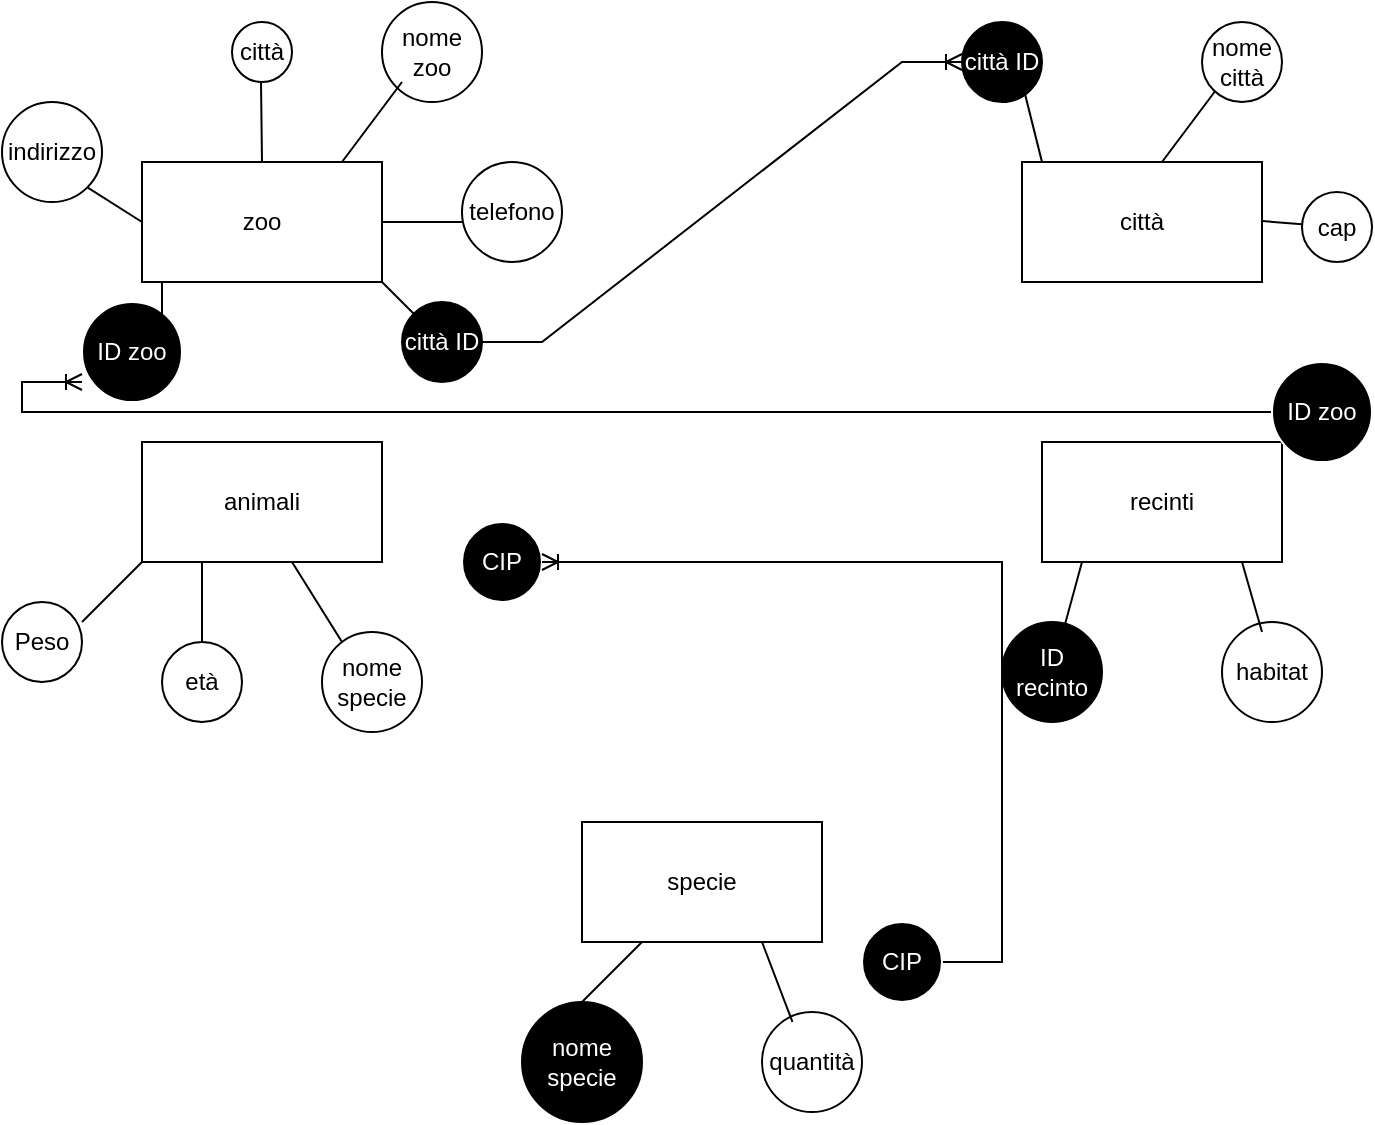<mxfile version="26.0.10">
  <diagram name="Pagina-1" id="nMrAECCRZ3d2LJXetnSB">
    <mxGraphModel dx="1050" dy="522" grid="1" gridSize="10" guides="1" tooltips="1" connect="1" arrows="1" fold="1" page="1" pageScale="1" pageWidth="827" pageHeight="1169" math="0" shadow="0">
      <root>
        <mxCell id="0" />
        <mxCell id="1" parent="0" />
        <mxCell id="T3vgEpitt8L0T4bgZCj0-2" value="animali" style="rounded=0;whiteSpace=wrap;html=1;" parent="1" vertex="1">
          <mxGeometry x="110" y="300" width="120" height="60" as="geometry" />
        </mxCell>
        <mxCell id="-qpbbmVerDE77cKcTuug-1" value="zoo" style="rounded=0;whiteSpace=wrap;html=1;" parent="1" vertex="1">
          <mxGeometry x="110" y="160" width="120" height="60" as="geometry" />
        </mxCell>
        <mxCell id="-qpbbmVerDE77cKcTuug-2" value="città" style="rounded=0;whiteSpace=wrap;html=1;" parent="1" vertex="1">
          <mxGeometry x="550" y="160" width="120" height="60" as="geometry" />
        </mxCell>
        <mxCell id="-qpbbmVerDE77cKcTuug-3" value="recinti" style="rounded=0;whiteSpace=wrap;html=1;" parent="1" vertex="1">
          <mxGeometry x="560" y="300" width="120" height="60" as="geometry" />
        </mxCell>
        <mxCell id="gvynnmQic_VpE7lyhC72-3" value="" style="endArrow=none;html=1;rounded=0;" edge="1" parent="1">
          <mxGeometry width="50" height="50" relative="1" as="geometry">
            <mxPoint x="620" y="160" as="sourcePoint" />
            <mxPoint x="650" y="120" as="targetPoint" />
          </mxGeometry>
        </mxCell>
        <mxCell id="gvynnmQic_VpE7lyhC72-4" value="nome città" style="ellipse;whiteSpace=wrap;html=1;aspect=fixed;" vertex="1" parent="1">
          <mxGeometry x="640" y="90" width="40" height="40" as="geometry" />
        </mxCell>
        <mxCell id="gvynnmQic_VpE7lyhC72-5" value="&lt;font style=&quot;color: rgb(255, 255, 255);&quot;&gt;città ID&lt;/font&gt;" style="ellipse;whiteSpace=wrap;html=1;aspect=fixed;fillColor=#000000;" vertex="1" parent="1">
          <mxGeometry x="520" y="90" width="40" height="40" as="geometry" />
        </mxCell>
        <mxCell id="gvynnmQic_VpE7lyhC72-6" value="" style="endArrow=none;html=1;rounded=0;" edge="1" parent="1">
          <mxGeometry width="50" height="50" relative="1" as="geometry">
            <mxPoint x="560" y="160" as="sourcePoint" />
            <mxPoint x="550" y="120" as="targetPoint" />
          </mxGeometry>
        </mxCell>
        <mxCell id="gvynnmQic_VpE7lyhC72-7" value="" style="endArrow=none;html=1;rounded=0;" edge="1" parent="1" target="gvynnmQic_VpE7lyhC72-11">
          <mxGeometry width="50" height="50" relative="1" as="geometry">
            <mxPoint x="670" y="189.5" as="sourcePoint" />
            <mxPoint x="720" y="190" as="targetPoint" />
          </mxGeometry>
        </mxCell>
        <mxCell id="gvynnmQic_VpE7lyhC72-11" value="cap" style="ellipse;whiteSpace=wrap;html=1;aspect=fixed;" vertex="1" parent="1">
          <mxGeometry x="690" y="175" width="35" height="35" as="geometry" />
        </mxCell>
        <mxCell id="gvynnmQic_VpE7lyhC72-12" value="&lt;font style=&quot;color: rgb(255, 255, 255);&quot;&gt;ID zoo&lt;/font&gt;" style="ellipse;whiteSpace=wrap;html=1;aspect=fixed;fillColor=light-dark(#000000, #121212);strokeColor=#FFFFFF;" vertex="1" parent="1">
          <mxGeometry x="80" y="230" width="50" height="50" as="geometry" />
        </mxCell>
        <mxCell id="gvynnmQic_VpE7lyhC72-13" value="" style="endArrow=none;html=1;rounded=0;" edge="1" parent="1">
          <mxGeometry width="50" height="50" relative="1" as="geometry">
            <mxPoint x="120" y="240" as="sourcePoint" />
            <mxPoint x="120" y="220" as="targetPoint" />
          </mxGeometry>
        </mxCell>
        <mxCell id="gvynnmQic_VpE7lyhC72-14" value="indirizzo" style="ellipse;whiteSpace=wrap;html=1;aspect=fixed;" vertex="1" parent="1">
          <mxGeometry x="40" y="130" width="50" height="50" as="geometry" />
        </mxCell>
        <mxCell id="gvynnmQic_VpE7lyhC72-15" value="nome zoo" style="ellipse;whiteSpace=wrap;html=1;aspect=fixed;" vertex="1" parent="1">
          <mxGeometry x="230" y="80" width="50" height="50" as="geometry" />
        </mxCell>
        <mxCell id="gvynnmQic_VpE7lyhC72-16" value="" style="endArrow=none;html=1;rounded=0;entryX=0;entryY=0.5;entryDx=0;entryDy=0;exitX=1;exitY=1;exitDx=0;exitDy=0;" edge="1" parent="1" source="gvynnmQic_VpE7lyhC72-14" target="-qpbbmVerDE77cKcTuug-1">
          <mxGeometry width="50" height="50" relative="1" as="geometry">
            <mxPoint x="70" y="200" as="sourcePoint" />
            <mxPoint x="110" y="180" as="targetPoint" />
          </mxGeometry>
        </mxCell>
        <mxCell id="gvynnmQic_VpE7lyhC72-17" value="" style="endArrow=none;html=1;rounded=0;" edge="1" parent="1">
          <mxGeometry width="50" height="50" relative="1" as="geometry">
            <mxPoint x="210" y="160" as="sourcePoint" />
            <mxPoint x="240" y="120" as="targetPoint" />
          </mxGeometry>
        </mxCell>
        <mxCell id="gvynnmQic_VpE7lyhC72-18" value="telefono" style="ellipse;whiteSpace=wrap;html=1;aspect=fixed;" vertex="1" parent="1">
          <mxGeometry x="270" y="160" width="50" height="50" as="geometry" />
        </mxCell>
        <mxCell id="gvynnmQic_VpE7lyhC72-19" value="" style="endArrow=none;html=1;rounded=0;exitX=1;exitY=0.5;exitDx=0;exitDy=0;" edge="1" parent="1" source="-qpbbmVerDE77cKcTuug-1">
          <mxGeometry width="50" height="50" relative="1" as="geometry">
            <mxPoint x="230" y="200" as="sourcePoint" />
            <mxPoint x="270" y="190" as="targetPoint" />
          </mxGeometry>
        </mxCell>
        <mxCell id="gvynnmQic_VpE7lyhC72-20" value="città" style="ellipse;whiteSpace=wrap;html=1;aspect=fixed;" vertex="1" parent="1">
          <mxGeometry x="155" y="90" width="30" height="30" as="geometry" />
        </mxCell>
        <mxCell id="gvynnmQic_VpE7lyhC72-21" value="" style="endArrow=none;html=1;rounded=0;exitX=0.5;exitY=0;exitDx=0;exitDy=0;" edge="1" parent="1" source="-qpbbmVerDE77cKcTuug-1">
          <mxGeometry width="50" height="50" relative="1" as="geometry">
            <mxPoint x="169.5" y="140" as="sourcePoint" />
            <mxPoint x="169.5" y="120" as="targetPoint" />
          </mxGeometry>
        </mxCell>
        <mxCell id="gvynnmQic_VpE7lyhC72-23" value="nome specie" style="ellipse;whiteSpace=wrap;html=1;aspect=fixed;" vertex="1" parent="1">
          <mxGeometry x="200" y="395" width="50" height="50" as="geometry" />
        </mxCell>
        <mxCell id="gvynnmQic_VpE7lyhC72-24" value="Peso" style="ellipse;whiteSpace=wrap;html=1;aspect=fixed;" vertex="1" parent="1">
          <mxGeometry x="40" y="380" width="40" height="40" as="geometry" />
        </mxCell>
        <mxCell id="gvynnmQic_VpE7lyhC72-25" value="&lt;font style=&quot;color: rgb(255, 255, 255);&quot;&gt;CIP&lt;/font&gt;" style="ellipse;whiteSpace=wrap;html=1;aspect=fixed;fillColor=#000000;strokeColor=#FFFFFF;" vertex="1" parent="1">
          <mxGeometry x="270" y="340" width="40" height="40" as="geometry" />
        </mxCell>
        <mxCell id="gvynnmQic_VpE7lyhC72-26" value="" style="endArrow=none;html=1;rounded=0;" edge="1" parent="1">
          <mxGeometry width="50" height="50" relative="1" as="geometry">
            <mxPoint x="80" y="390" as="sourcePoint" />
            <mxPoint x="110" y="360" as="targetPoint" />
          </mxGeometry>
        </mxCell>
        <mxCell id="gvynnmQic_VpE7lyhC72-28" value="età" style="ellipse;whiteSpace=wrap;html=1;aspect=fixed;" vertex="1" parent="1">
          <mxGeometry x="120" y="400" width="40" height="40" as="geometry" />
        </mxCell>
        <mxCell id="gvynnmQic_VpE7lyhC72-30" value="" style="endArrow=none;html=1;rounded=0;exitX=0.5;exitY=0;exitDx=0;exitDy=0;" edge="1" parent="1" source="gvynnmQic_VpE7lyhC72-28">
          <mxGeometry width="50" height="50" relative="1" as="geometry">
            <mxPoint x="139.5" y="390" as="sourcePoint" />
            <mxPoint x="140" y="360" as="targetPoint" />
          </mxGeometry>
        </mxCell>
        <mxCell id="gvynnmQic_VpE7lyhC72-32" value="" style="endArrow=none;html=1;rounded=0;" edge="1" parent="1">
          <mxGeometry width="50" height="50" relative="1" as="geometry">
            <mxPoint x="210" y="400" as="sourcePoint" />
            <mxPoint x="185" y="360" as="targetPoint" />
          </mxGeometry>
        </mxCell>
        <mxCell id="gvynnmQic_VpE7lyhC72-33" value="specie" style="rounded=0;whiteSpace=wrap;html=1;" vertex="1" parent="1">
          <mxGeometry x="330" y="490" width="120" height="60" as="geometry" />
        </mxCell>
        <mxCell id="gvynnmQic_VpE7lyhC72-35" value="quantità" style="ellipse;whiteSpace=wrap;html=1;aspect=fixed;" vertex="1" parent="1">
          <mxGeometry x="420" y="585" width="50" height="50" as="geometry" />
        </mxCell>
        <mxCell id="gvynnmQic_VpE7lyhC72-37" value="&lt;font style=&quot;color: rgb(255, 255, 255);&quot;&gt;nome specie&lt;/font&gt;" style="ellipse;whiteSpace=wrap;html=1;aspect=fixed;fillColor=#000000;" vertex="1" parent="1">
          <mxGeometry x="300" y="580" width="60" height="60" as="geometry" />
        </mxCell>
        <mxCell id="gvynnmQic_VpE7lyhC72-38" value="" style="endArrow=none;html=1;rounded=0;entryX=0.373;entryY=1;entryDx=0;entryDy=0;entryPerimeter=0;" edge="1" parent="1">
          <mxGeometry width="50" height="50" relative="1" as="geometry">
            <mxPoint x="435.24" y="590" as="sourcePoint" />
            <mxPoint x="420" y="550" as="targetPoint" />
          </mxGeometry>
        </mxCell>
        <mxCell id="gvynnmQic_VpE7lyhC72-39" value="" style="endArrow=none;html=1;rounded=0;" edge="1" parent="1">
          <mxGeometry width="50" height="50" relative="1" as="geometry">
            <mxPoint x="310" y="600" as="sourcePoint" />
            <mxPoint x="360" y="550" as="targetPoint" />
          </mxGeometry>
        </mxCell>
        <mxCell id="gvynnmQic_VpE7lyhC72-40" value="&lt;font style=&quot;color: rgb(255, 255, 255);&quot;&gt;ID recinto&lt;/font&gt;" style="ellipse;whiteSpace=wrap;html=1;aspect=fixed;fillColor=#000000;" vertex="1" parent="1">
          <mxGeometry x="540" y="390" width="50" height="50" as="geometry" />
        </mxCell>
        <mxCell id="gvynnmQic_VpE7lyhC72-41" value="habitat" style="ellipse;whiteSpace=wrap;html=1;aspect=fixed;" vertex="1" parent="1">
          <mxGeometry x="650" y="390" width="50" height="50" as="geometry" />
        </mxCell>
        <mxCell id="gvynnmQic_VpE7lyhC72-44" value="" style="endArrow=none;html=1;rounded=0;" edge="1" parent="1">
          <mxGeometry width="50" height="50" relative="1" as="geometry">
            <mxPoint x="670" y="395" as="sourcePoint" />
            <mxPoint x="660" y="360" as="targetPoint" />
          </mxGeometry>
        </mxCell>
        <mxCell id="gvynnmQic_VpE7lyhC72-45" value="&lt;font style=&quot;color: rgb(255, 255, 255);&quot;&gt;città ID&lt;/font&gt;" style="ellipse;whiteSpace=wrap;html=1;aspect=fixed;fillColor=#000000;" vertex="1" parent="1">
          <mxGeometry x="240" y="230" width="40" height="40" as="geometry" />
        </mxCell>
        <mxCell id="gvynnmQic_VpE7lyhC72-46" value="" style="endArrow=none;html=1;rounded=0;" edge="1" parent="1">
          <mxGeometry width="50" height="50" relative="1" as="geometry">
            <mxPoint x="250" y="240" as="sourcePoint" />
            <mxPoint x="230" y="220" as="targetPoint" />
          </mxGeometry>
        </mxCell>
        <mxCell id="gvynnmQic_VpE7lyhC72-47" value="" style="edgeStyle=entityRelationEdgeStyle;fontSize=12;html=1;endArrow=ERoneToMany;rounded=0;exitX=1;exitY=0.5;exitDx=0;exitDy=0;" edge="1" parent="1" source="gvynnmQic_VpE7lyhC72-45">
          <mxGeometry width="100" height="100" relative="1" as="geometry">
            <mxPoint x="420" y="210" as="sourcePoint" />
            <mxPoint x="520" y="110" as="targetPoint" />
          </mxGeometry>
        </mxCell>
        <mxCell id="gvynnmQic_VpE7lyhC72-50" value="" style="edgeStyle=entityRelationEdgeStyle;fontSize=12;html=1;endArrow=ERoneToMany;rounded=0;" edge="1" parent="1">
          <mxGeometry width="100" height="100" relative="1" as="geometry">
            <mxPoint x="650" y="300" as="sourcePoint" />
            <mxPoint x="80" y="270" as="targetPoint" />
            <Array as="points">
              <mxPoint x="70" y="240" />
              <mxPoint x="70" y="240" />
              <mxPoint x="60" y="240" />
              <mxPoint x="80" y="240" />
            </Array>
          </mxGeometry>
        </mxCell>
        <mxCell id="gvynnmQic_VpE7lyhC72-51" style="edgeStyle=orthogonalEdgeStyle;rounded=0;orthogonalLoop=1;jettySize=auto;html=1;exitX=0.5;exitY=1;exitDx=0;exitDy=0;" edge="1" parent="1" source="gvynnmQic_VpE7lyhC72-40" target="gvynnmQic_VpE7lyhC72-40">
          <mxGeometry relative="1" as="geometry" />
        </mxCell>
        <mxCell id="gvynnmQic_VpE7lyhC72-56" value="&lt;font style=&quot;color: rgb(255, 255, 255);&quot;&gt;ID zoo&lt;/font&gt;" style="ellipse;whiteSpace=wrap;html=1;aspect=fixed;fillColor=light-dark(#000000, #121212);strokeColor=#FFFFFF;" vertex="1" parent="1">
          <mxGeometry x="675" y="260" width="50" height="50" as="geometry" />
        </mxCell>
        <mxCell id="gvynnmQic_VpE7lyhC72-59" value="" style="endArrow=none;html=1;rounded=0;" edge="1" parent="1" source="gvynnmQic_VpE7lyhC72-40">
          <mxGeometry width="50" height="50" relative="1" as="geometry">
            <mxPoint x="530" y="410" as="sourcePoint" />
            <mxPoint x="580" y="360" as="targetPoint" />
          </mxGeometry>
        </mxCell>
        <mxCell id="gvynnmQic_VpE7lyhC72-60" value="" style="edgeStyle=entityRelationEdgeStyle;fontSize=12;html=1;endArrow=ERoneToMany;rounded=0;entryX=1;entryY=0.5;entryDx=0;entryDy=0;" edge="1" parent="1" target="gvynnmQic_VpE7lyhC72-25">
          <mxGeometry width="100" height="100" relative="1" as="geometry">
            <mxPoint x="510" y="560" as="sourcePoint" />
            <mxPoint x="50" y="360" as="targetPoint" />
            <Array as="points">
              <mxPoint x="730" y="540" />
              <mxPoint x="430" y="380" />
              <mxPoint x="370" y="370" />
              <mxPoint x="400" y="340" />
            </Array>
          </mxGeometry>
        </mxCell>
        <mxCell id="gvynnmQic_VpE7lyhC72-61" value="&lt;font style=&quot;color: rgb(255, 255, 255);&quot;&gt;CIP&lt;/font&gt;" style="ellipse;whiteSpace=wrap;html=1;aspect=fixed;fillColor=#000000;strokeColor=#FFFFFF;" vertex="1" parent="1">
          <mxGeometry x="470" y="540" width="40" height="40" as="geometry" />
        </mxCell>
      </root>
    </mxGraphModel>
  </diagram>
</mxfile>
